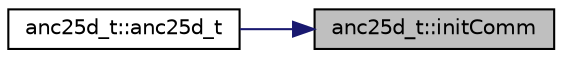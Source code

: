digraph "anc25d_t::initComm"
{
 // LATEX_PDF_SIZE
  edge [fontname="Helvetica",fontsize="10",labelfontname="Helvetica",labelfontsize="10"];
  node [fontname="Helvetica",fontsize="10",shape=record];
  rankdir="RL";
  Node1 [label="anc25d_t::initComm",height=0.2,width=0.4,color="black", fillcolor="grey75", style="filled", fontcolor="black",tooltip=" "];
  Node1 -> Node2 [dir="back",color="midnightblue",fontsize="10",style="solid",fontname="Helvetica"];
  Node2 [label="anc25d_t::anc25d_t",height=0.2,width=0.4,color="black", fillcolor="white", style="filled",URL="$structanc25d__t.html#a5e67c3e517b27167f0699799cc9ea275",tooltip=" "];
}
